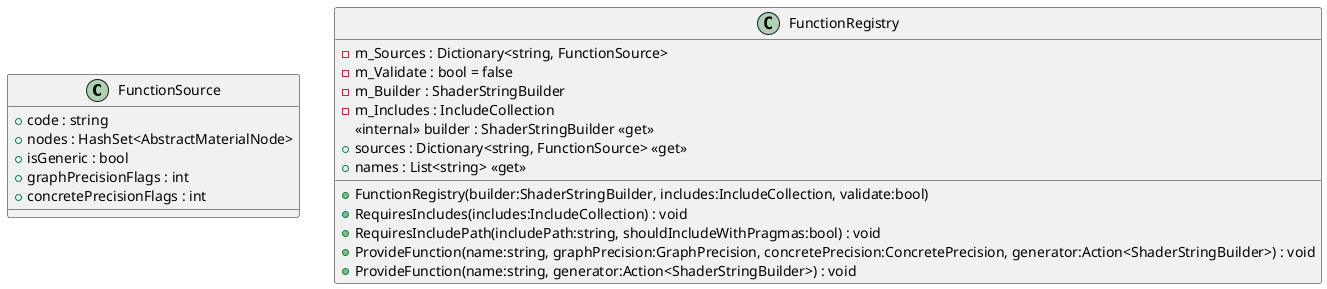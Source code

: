 @startuml
class FunctionSource {
    + code : string
    + nodes : HashSet<AbstractMaterialNode>
    + isGeneric : bool
    + graphPrecisionFlags : int
    + concretePrecisionFlags : int
}
class FunctionRegistry {
    - m_Sources : Dictionary<string, FunctionSource>
    - m_Validate : bool = false
    - m_Builder : ShaderStringBuilder
    - m_Includes : IncludeCollection
    + FunctionRegistry(builder:ShaderStringBuilder, includes:IncludeCollection, validate:bool)
    <<internal>> builder : ShaderStringBuilder <<get>>
    + sources : Dictionary<string, FunctionSource> <<get>>
    + RequiresIncludes(includes:IncludeCollection) : void
    + RequiresIncludePath(includePath:string, shouldIncludeWithPragmas:bool) : void
    + names : List<string> <<get>>
    + ProvideFunction(name:string, graphPrecision:GraphPrecision, concretePrecision:ConcretePrecision, generator:Action<ShaderStringBuilder>) : void
    + ProvideFunction(name:string, generator:Action<ShaderStringBuilder>) : void
}
@enduml
